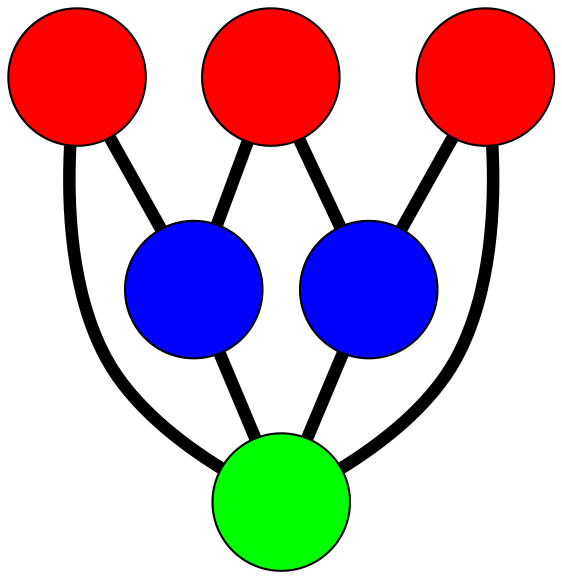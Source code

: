 graph G {
	graph [bb="-169.77,-158.54,152.51,147.14",
		overlap=false,
		sep=0.0,
		splines=true
	];
	node [color=black,
		fixedsize=true,
		fontname="Latin Modern Math",
		fontsize=42,
		height=.92,
		label="\N",
		penwidth=1,
		shape=circle,
		width=.92
	];
	edge [color=black,
		penwidth=6,
		style=bold
	];
	0	 [fillcolor=red,
		height=0.91667,
		label="",
		pos="-41.671,-48.907",
		style=filled,
		width=0.91667];
	3	 [fillcolor=blue,
		height=0.91667,
		label="",
		pos="-43.078,114.14",
		style=filled,
		width=0.91667];
	0 -- 3	 [pos="-41.959,-15.517 -42.203,12.713 -42.55,52.941 -42.793,81.079"];
	4	 [fillcolor=blue,
		height=0.91667,
		label="",
		pos="119.51,-24.373",
		style=filled,
		width=0.91667];
	0 -- 4	 [pos="-8.6642,-43.883 19.243,-39.635 59.01,-33.582 86.826,-29.349"];
	1	 [fillcolor=red,
		height=0.91667,
		label="",
		pos="-136.77,59.576",
		style=filled,
		width=0.91667];
	1 -- 3	 [pos="-108.15,76.245 -96.633,82.952 -83.376,90.674 -71.845,97.39"];
	5	 [fillcolor=green,
		height=0.91667,
		label="",
		pos="21.4,25.101",
		style=filled,
		width=0.91667];
	1 -- 5	 [pos="-104.38,52.516 -77.084,46.567 -38.228,38.098 -10.946,32.151"];
	2	 [fillcolor=red,
		height=0.91667,
		label="",
		pos="80.605,-125.54",
		style=filled,
		width=0.91667];
	2 -- 4	 [pos="92.49,-94.638 97.273,-82.203 102.78,-67.887 107.57,-55.436"];
	2 -- 5	 [pos="68.481,-94.693 58.265,-68.697 43.72,-31.69 33.508,-5.7061"];
	3 -- 5	 [pos="-23.382,86.945 -15.383,75.897 -6.1625,63.164 1.8248,52.134"];
	4 -- 5	 [pos="89.81,-9.3952 77.514,-3.1952 63.287,3.9789 51.003,10.174"];
}

